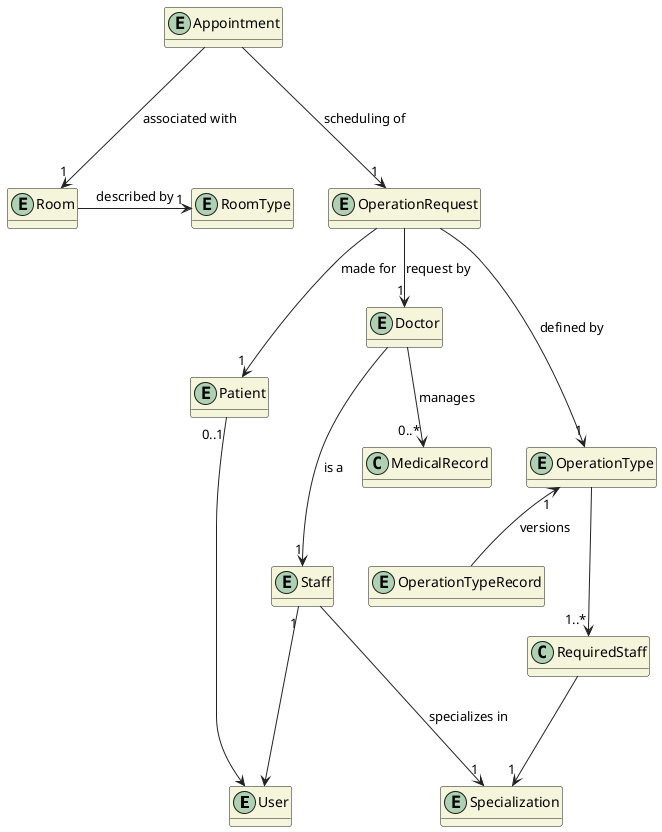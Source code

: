 @startuml

skinparam classAttributeIconSize 0
hide empty attributes
skinparam classBackgroundColor beige
skinparam ArrowColor #222222

entity User  {}
entity Staff {}
entity Patient  {}
entity Doctor {}
entity Appointment {}
entity OperationRequest {}
entity OperationType  {}
entity OperationTypeRecord  {}
entity Room {}
entity RoomType {}
entity Specialization {}

User <-up-- "1" Staff
User <-up-- "0..1" Patient
Doctor ---> "1" Staff : is a
Staff ---> "1" Specialization : specializes in
OperationRequest --> "1" Doctor : request by
OperationRequest --> "1" Patient : made for
Appointment ---> "1" OperationRequest : scheduling of
OperationRequest ---> "1" OperationType : defined by
OperationType "1" <-- OperationTypeRecord : versions
Appointment ---> "1" Room : associated with
OperationType --> "1..*" RequiredStaff
RequiredStaff --> "1" Specialization
Doctor --> "0..*" MedicalRecord : manages
Room -> "1" RoomType : described by

@enduml

